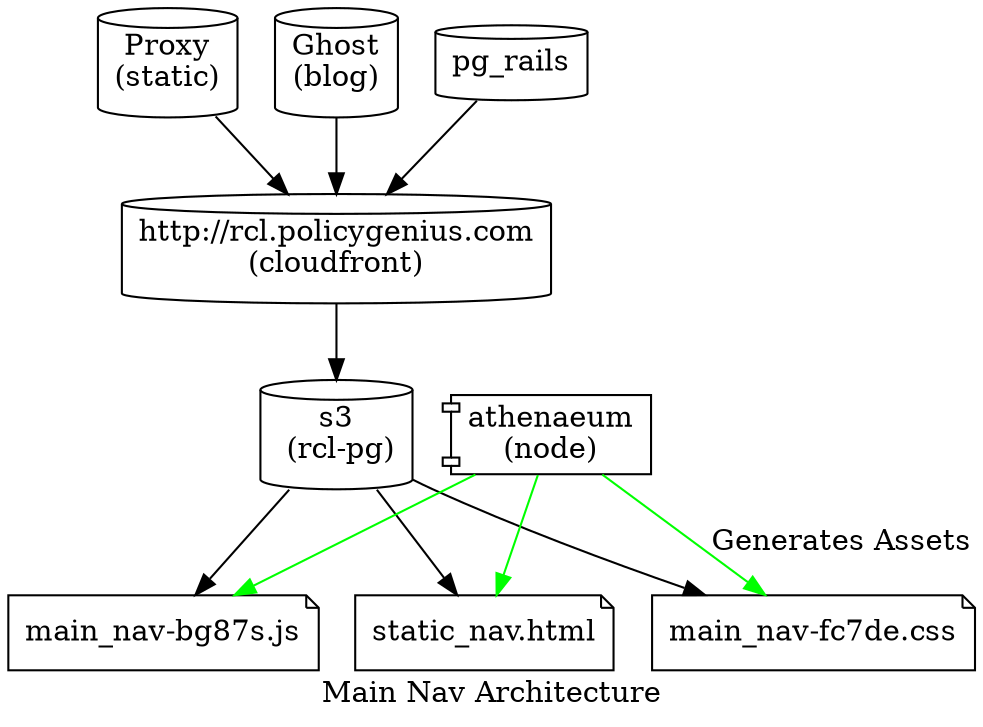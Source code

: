digraph G {
  graph [
    rankdir = "TB"
    label = "Main Nav Architecture"
  ];

  CDN [
    shape = cylinder
    label = "http://rcl.policygenius.com\n(cloudfront)"
  ]

  storage [
    shape = cylinder
    label = "s3\n (rcl-pg)"
  ]

  nav_js [
    shape = note
    label = "main_nav-bg87s.js"
  ]

  nav_css [
    shape = note
    label = "main_nav-fc7de.css"
  ]

  nav_html [
    label = "static_nav.html"
    shape = "note"
  ]

  proxy [
    shape = cylinder
    label = "Proxy\n(static)"

  ]

  ghost [
    shape = cylinder
    label = "Ghost\n(blog)"
  ]

  pg_rails [
    shape = cylinder
    label = "pg_rails"
  ]

  athenaeum [
    shape = component
    label = "athenaeum\n(node)"
  ]

  athenaeum -> nav_js[color=green]
  athenaeum -> nav_css[color=green label="Generates Assets"]
  athenaeum -> nav_html[color=green]


  storage -> nav_js
  storage  -> nav_css
  storage -> nav_html

  CDN -> storage

  proxy -> CDN
  ghost -> CDN
  pg_rails -> CDN


}
